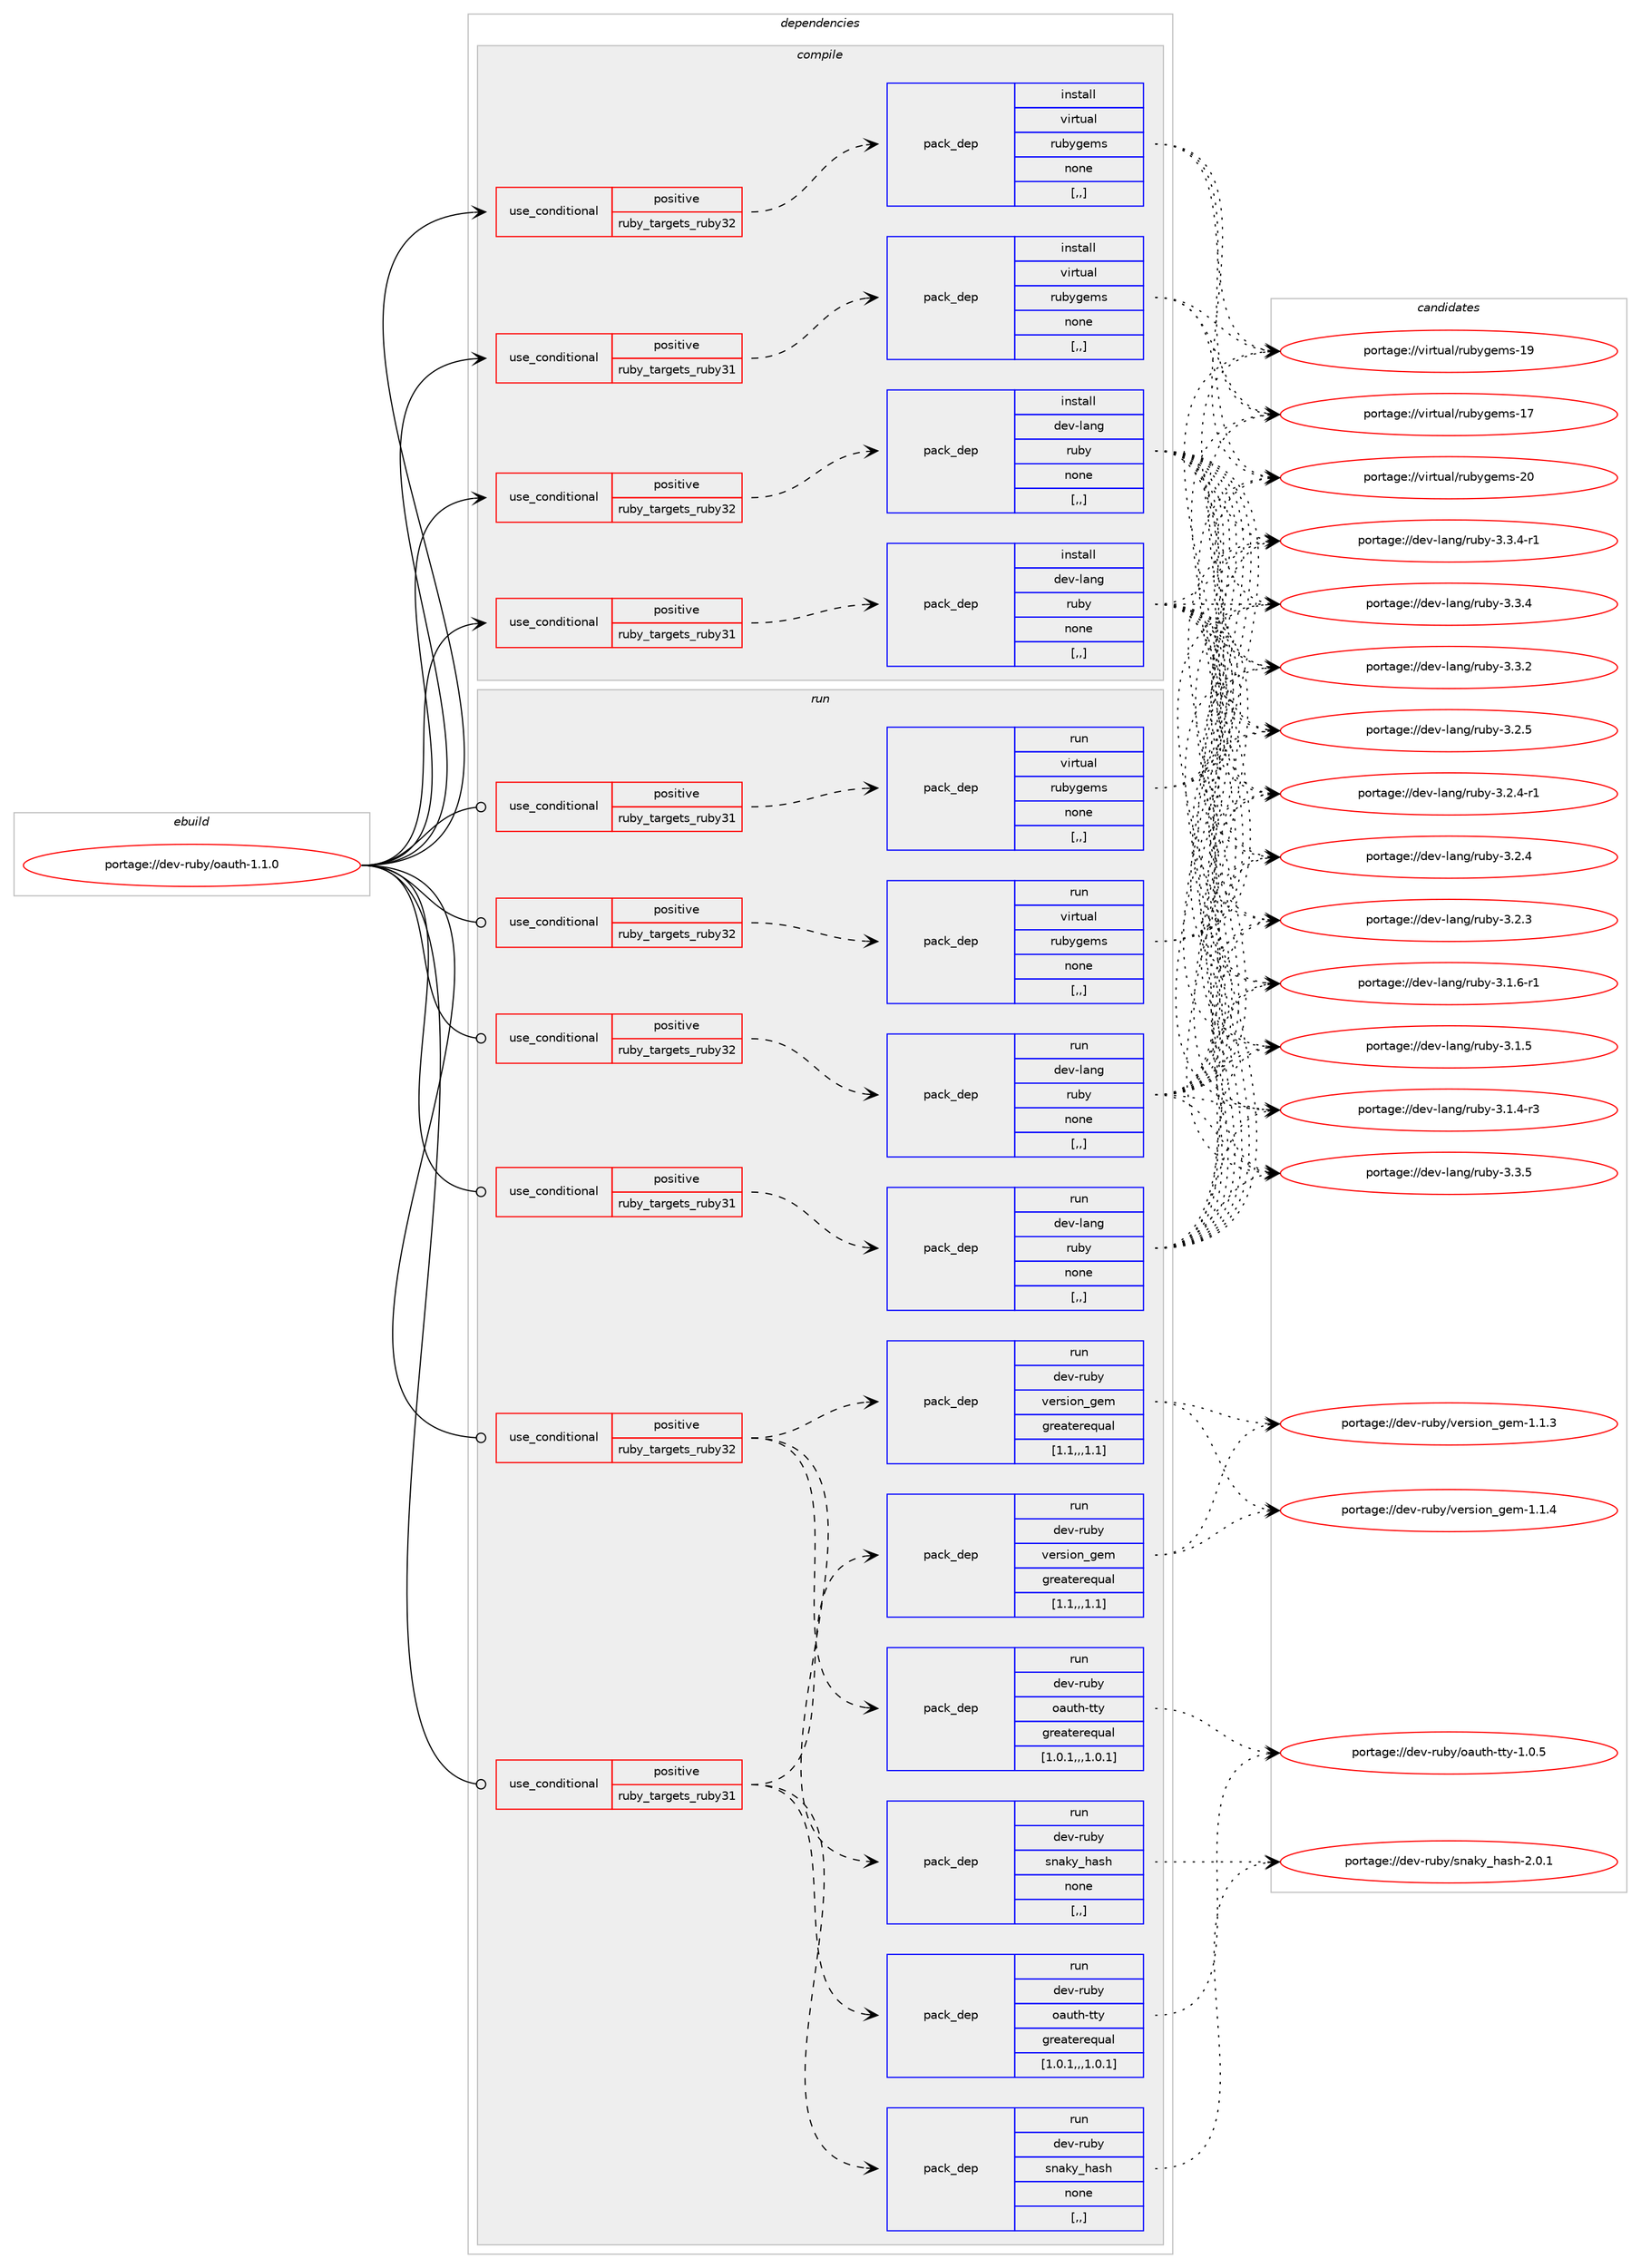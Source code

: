 digraph prolog {

# *************
# Graph options
# *************

newrank=true;
concentrate=true;
compound=true;
graph [rankdir=LR,fontname=Helvetica,fontsize=10,ranksep=1.5];#, ranksep=2.5, nodesep=0.2];
edge  [arrowhead=vee];
node  [fontname=Helvetica,fontsize=10];

# **********
# The ebuild
# **********

subgraph cluster_leftcol {
color=gray;
label=<<i>ebuild</i>>;
id [label="portage://dev-ruby/oauth-1.1.0", color=red, width=4, href="../dev-ruby/oauth-1.1.0.svg"];
}

# ****************
# The dependencies
# ****************

subgraph cluster_midcol {
color=gray;
label=<<i>dependencies</i>>;
subgraph cluster_compile {
fillcolor="#eeeeee";
style=filled;
label=<<i>compile</i>>;
subgraph cond183086 {
dependency689203 [label=<<TABLE BORDER="0" CELLBORDER="1" CELLSPACING="0" CELLPADDING="4"><TR><TD ROWSPAN="3" CELLPADDING="10">use_conditional</TD></TR><TR><TD>positive</TD></TR><TR><TD>ruby_targets_ruby31</TD></TR></TABLE>>, shape=none, color=red];
subgraph pack501180 {
dependency689204 [label=<<TABLE BORDER="0" CELLBORDER="1" CELLSPACING="0" CELLPADDING="4" WIDTH="220"><TR><TD ROWSPAN="6" CELLPADDING="30">pack_dep</TD></TR><TR><TD WIDTH="110">install</TD></TR><TR><TD>dev-lang</TD></TR><TR><TD>ruby</TD></TR><TR><TD>none</TD></TR><TR><TD>[,,]</TD></TR></TABLE>>, shape=none, color=blue];
}
dependency689203:e -> dependency689204:w [weight=20,style="dashed",arrowhead="vee"];
}
id:e -> dependency689203:w [weight=20,style="solid",arrowhead="vee"];
subgraph cond183087 {
dependency689205 [label=<<TABLE BORDER="0" CELLBORDER="1" CELLSPACING="0" CELLPADDING="4"><TR><TD ROWSPAN="3" CELLPADDING="10">use_conditional</TD></TR><TR><TD>positive</TD></TR><TR><TD>ruby_targets_ruby31</TD></TR></TABLE>>, shape=none, color=red];
subgraph pack501181 {
dependency689206 [label=<<TABLE BORDER="0" CELLBORDER="1" CELLSPACING="0" CELLPADDING="4" WIDTH="220"><TR><TD ROWSPAN="6" CELLPADDING="30">pack_dep</TD></TR><TR><TD WIDTH="110">install</TD></TR><TR><TD>virtual</TD></TR><TR><TD>rubygems</TD></TR><TR><TD>none</TD></TR><TR><TD>[,,]</TD></TR></TABLE>>, shape=none, color=blue];
}
dependency689205:e -> dependency689206:w [weight=20,style="dashed",arrowhead="vee"];
}
id:e -> dependency689205:w [weight=20,style="solid",arrowhead="vee"];
subgraph cond183088 {
dependency689207 [label=<<TABLE BORDER="0" CELLBORDER="1" CELLSPACING="0" CELLPADDING="4"><TR><TD ROWSPAN="3" CELLPADDING="10">use_conditional</TD></TR><TR><TD>positive</TD></TR><TR><TD>ruby_targets_ruby32</TD></TR></TABLE>>, shape=none, color=red];
subgraph pack501182 {
dependency689208 [label=<<TABLE BORDER="0" CELLBORDER="1" CELLSPACING="0" CELLPADDING="4" WIDTH="220"><TR><TD ROWSPAN="6" CELLPADDING="30">pack_dep</TD></TR><TR><TD WIDTH="110">install</TD></TR><TR><TD>dev-lang</TD></TR><TR><TD>ruby</TD></TR><TR><TD>none</TD></TR><TR><TD>[,,]</TD></TR></TABLE>>, shape=none, color=blue];
}
dependency689207:e -> dependency689208:w [weight=20,style="dashed",arrowhead="vee"];
}
id:e -> dependency689207:w [weight=20,style="solid",arrowhead="vee"];
subgraph cond183089 {
dependency689209 [label=<<TABLE BORDER="0" CELLBORDER="1" CELLSPACING="0" CELLPADDING="4"><TR><TD ROWSPAN="3" CELLPADDING="10">use_conditional</TD></TR><TR><TD>positive</TD></TR><TR><TD>ruby_targets_ruby32</TD></TR></TABLE>>, shape=none, color=red];
subgraph pack501183 {
dependency689210 [label=<<TABLE BORDER="0" CELLBORDER="1" CELLSPACING="0" CELLPADDING="4" WIDTH="220"><TR><TD ROWSPAN="6" CELLPADDING="30">pack_dep</TD></TR><TR><TD WIDTH="110">install</TD></TR><TR><TD>virtual</TD></TR><TR><TD>rubygems</TD></TR><TR><TD>none</TD></TR><TR><TD>[,,]</TD></TR></TABLE>>, shape=none, color=blue];
}
dependency689209:e -> dependency689210:w [weight=20,style="dashed",arrowhead="vee"];
}
id:e -> dependency689209:w [weight=20,style="solid",arrowhead="vee"];
}
subgraph cluster_compileandrun {
fillcolor="#eeeeee";
style=filled;
label=<<i>compile and run</i>>;
}
subgraph cluster_run {
fillcolor="#eeeeee";
style=filled;
label=<<i>run</i>>;
subgraph cond183090 {
dependency689211 [label=<<TABLE BORDER="0" CELLBORDER="1" CELLSPACING="0" CELLPADDING="4"><TR><TD ROWSPAN="3" CELLPADDING="10">use_conditional</TD></TR><TR><TD>positive</TD></TR><TR><TD>ruby_targets_ruby31</TD></TR></TABLE>>, shape=none, color=red];
subgraph pack501184 {
dependency689212 [label=<<TABLE BORDER="0" CELLBORDER="1" CELLSPACING="0" CELLPADDING="4" WIDTH="220"><TR><TD ROWSPAN="6" CELLPADDING="30">pack_dep</TD></TR><TR><TD WIDTH="110">run</TD></TR><TR><TD>dev-lang</TD></TR><TR><TD>ruby</TD></TR><TR><TD>none</TD></TR><TR><TD>[,,]</TD></TR></TABLE>>, shape=none, color=blue];
}
dependency689211:e -> dependency689212:w [weight=20,style="dashed",arrowhead="vee"];
}
id:e -> dependency689211:w [weight=20,style="solid",arrowhead="odot"];
subgraph cond183091 {
dependency689213 [label=<<TABLE BORDER="0" CELLBORDER="1" CELLSPACING="0" CELLPADDING="4"><TR><TD ROWSPAN="3" CELLPADDING="10">use_conditional</TD></TR><TR><TD>positive</TD></TR><TR><TD>ruby_targets_ruby31</TD></TR></TABLE>>, shape=none, color=red];
subgraph pack501185 {
dependency689214 [label=<<TABLE BORDER="0" CELLBORDER="1" CELLSPACING="0" CELLPADDING="4" WIDTH="220"><TR><TD ROWSPAN="6" CELLPADDING="30">pack_dep</TD></TR><TR><TD WIDTH="110">run</TD></TR><TR><TD>dev-ruby</TD></TR><TR><TD>oauth-tty</TD></TR><TR><TD>greaterequal</TD></TR><TR><TD>[1.0.1,,,1.0.1]</TD></TR></TABLE>>, shape=none, color=blue];
}
dependency689213:e -> dependency689214:w [weight=20,style="dashed",arrowhead="vee"];
subgraph pack501186 {
dependency689215 [label=<<TABLE BORDER="0" CELLBORDER="1" CELLSPACING="0" CELLPADDING="4" WIDTH="220"><TR><TD ROWSPAN="6" CELLPADDING="30">pack_dep</TD></TR><TR><TD WIDTH="110">run</TD></TR><TR><TD>dev-ruby</TD></TR><TR><TD>snaky_hash</TD></TR><TR><TD>none</TD></TR><TR><TD>[,,]</TD></TR></TABLE>>, shape=none, color=blue];
}
dependency689213:e -> dependency689215:w [weight=20,style="dashed",arrowhead="vee"];
subgraph pack501187 {
dependency689216 [label=<<TABLE BORDER="0" CELLBORDER="1" CELLSPACING="0" CELLPADDING="4" WIDTH="220"><TR><TD ROWSPAN="6" CELLPADDING="30">pack_dep</TD></TR><TR><TD WIDTH="110">run</TD></TR><TR><TD>dev-ruby</TD></TR><TR><TD>version_gem</TD></TR><TR><TD>greaterequal</TD></TR><TR><TD>[1.1,,,1.1]</TD></TR></TABLE>>, shape=none, color=blue];
}
dependency689213:e -> dependency689216:w [weight=20,style="dashed",arrowhead="vee"];
}
id:e -> dependency689213:w [weight=20,style="solid",arrowhead="odot"];
subgraph cond183092 {
dependency689217 [label=<<TABLE BORDER="0" CELLBORDER="1" CELLSPACING="0" CELLPADDING="4"><TR><TD ROWSPAN="3" CELLPADDING="10">use_conditional</TD></TR><TR><TD>positive</TD></TR><TR><TD>ruby_targets_ruby31</TD></TR></TABLE>>, shape=none, color=red];
subgraph pack501188 {
dependency689218 [label=<<TABLE BORDER="0" CELLBORDER="1" CELLSPACING="0" CELLPADDING="4" WIDTH="220"><TR><TD ROWSPAN="6" CELLPADDING="30">pack_dep</TD></TR><TR><TD WIDTH="110">run</TD></TR><TR><TD>virtual</TD></TR><TR><TD>rubygems</TD></TR><TR><TD>none</TD></TR><TR><TD>[,,]</TD></TR></TABLE>>, shape=none, color=blue];
}
dependency689217:e -> dependency689218:w [weight=20,style="dashed",arrowhead="vee"];
}
id:e -> dependency689217:w [weight=20,style="solid",arrowhead="odot"];
subgraph cond183093 {
dependency689219 [label=<<TABLE BORDER="0" CELLBORDER="1" CELLSPACING="0" CELLPADDING="4"><TR><TD ROWSPAN="3" CELLPADDING="10">use_conditional</TD></TR><TR><TD>positive</TD></TR><TR><TD>ruby_targets_ruby32</TD></TR></TABLE>>, shape=none, color=red];
subgraph pack501189 {
dependency689220 [label=<<TABLE BORDER="0" CELLBORDER="1" CELLSPACING="0" CELLPADDING="4" WIDTH="220"><TR><TD ROWSPAN="6" CELLPADDING="30">pack_dep</TD></TR><TR><TD WIDTH="110">run</TD></TR><TR><TD>dev-lang</TD></TR><TR><TD>ruby</TD></TR><TR><TD>none</TD></TR><TR><TD>[,,]</TD></TR></TABLE>>, shape=none, color=blue];
}
dependency689219:e -> dependency689220:w [weight=20,style="dashed",arrowhead="vee"];
}
id:e -> dependency689219:w [weight=20,style="solid",arrowhead="odot"];
subgraph cond183094 {
dependency689221 [label=<<TABLE BORDER="0" CELLBORDER="1" CELLSPACING="0" CELLPADDING="4"><TR><TD ROWSPAN="3" CELLPADDING="10">use_conditional</TD></TR><TR><TD>positive</TD></TR><TR><TD>ruby_targets_ruby32</TD></TR></TABLE>>, shape=none, color=red];
subgraph pack501190 {
dependency689222 [label=<<TABLE BORDER="0" CELLBORDER="1" CELLSPACING="0" CELLPADDING="4" WIDTH="220"><TR><TD ROWSPAN="6" CELLPADDING="30">pack_dep</TD></TR><TR><TD WIDTH="110">run</TD></TR><TR><TD>dev-ruby</TD></TR><TR><TD>oauth-tty</TD></TR><TR><TD>greaterequal</TD></TR><TR><TD>[1.0.1,,,1.0.1]</TD></TR></TABLE>>, shape=none, color=blue];
}
dependency689221:e -> dependency689222:w [weight=20,style="dashed",arrowhead="vee"];
subgraph pack501191 {
dependency689223 [label=<<TABLE BORDER="0" CELLBORDER="1" CELLSPACING="0" CELLPADDING="4" WIDTH="220"><TR><TD ROWSPAN="6" CELLPADDING="30">pack_dep</TD></TR><TR><TD WIDTH="110">run</TD></TR><TR><TD>dev-ruby</TD></TR><TR><TD>snaky_hash</TD></TR><TR><TD>none</TD></TR><TR><TD>[,,]</TD></TR></TABLE>>, shape=none, color=blue];
}
dependency689221:e -> dependency689223:w [weight=20,style="dashed",arrowhead="vee"];
subgraph pack501192 {
dependency689224 [label=<<TABLE BORDER="0" CELLBORDER="1" CELLSPACING="0" CELLPADDING="4" WIDTH="220"><TR><TD ROWSPAN="6" CELLPADDING="30">pack_dep</TD></TR><TR><TD WIDTH="110">run</TD></TR><TR><TD>dev-ruby</TD></TR><TR><TD>version_gem</TD></TR><TR><TD>greaterequal</TD></TR><TR><TD>[1.1,,,1.1]</TD></TR></TABLE>>, shape=none, color=blue];
}
dependency689221:e -> dependency689224:w [weight=20,style="dashed",arrowhead="vee"];
}
id:e -> dependency689221:w [weight=20,style="solid",arrowhead="odot"];
subgraph cond183095 {
dependency689225 [label=<<TABLE BORDER="0" CELLBORDER="1" CELLSPACING="0" CELLPADDING="4"><TR><TD ROWSPAN="3" CELLPADDING="10">use_conditional</TD></TR><TR><TD>positive</TD></TR><TR><TD>ruby_targets_ruby32</TD></TR></TABLE>>, shape=none, color=red];
subgraph pack501193 {
dependency689226 [label=<<TABLE BORDER="0" CELLBORDER="1" CELLSPACING="0" CELLPADDING="4" WIDTH="220"><TR><TD ROWSPAN="6" CELLPADDING="30">pack_dep</TD></TR><TR><TD WIDTH="110">run</TD></TR><TR><TD>virtual</TD></TR><TR><TD>rubygems</TD></TR><TR><TD>none</TD></TR><TR><TD>[,,]</TD></TR></TABLE>>, shape=none, color=blue];
}
dependency689225:e -> dependency689226:w [weight=20,style="dashed",arrowhead="vee"];
}
id:e -> dependency689225:w [weight=20,style="solid",arrowhead="odot"];
}
}

# **************
# The candidates
# **************

subgraph cluster_choices {
rank=same;
color=gray;
label=<<i>candidates</i>>;

subgraph choice501180 {
color=black;
nodesep=1;
choice10010111845108971101034711411798121455146514653 [label="portage://dev-lang/ruby-3.3.5", color=red, width=4,href="../dev-lang/ruby-3.3.5.svg"];
choice100101118451089711010347114117981214551465146524511449 [label="portage://dev-lang/ruby-3.3.4-r1", color=red, width=4,href="../dev-lang/ruby-3.3.4-r1.svg"];
choice10010111845108971101034711411798121455146514652 [label="portage://dev-lang/ruby-3.3.4", color=red, width=4,href="../dev-lang/ruby-3.3.4.svg"];
choice10010111845108971101034711411798121455146514650 [label="portage://dev-lang/ruby-3.3.2", color=red, width=4,href="../dev-lang/ruby-3.3.2.svg"];
choice10010111845108971101034711411798121455146504653 [label="portage://dev-lang/ruby-3.2.5", color=red, width=4,href="../dev-lang/ruby-3.2.5.svg"];
choice100101118451089711010347114117981214551465046524511449 [label="portage://dev-lang/ruby-3.2.4-r1", color=red, width=4,href="../dev-lang/ruby-3.2.4-r1.svg"];
choice10010111845108971101034711411798121455146504652 [label="portage://dev-lang/ruby-3.2.4", color=red, width=4,href="../dev-lang/ruby-3.2.4.svg"];
choice10010111845108971101034711411798121455146504651 [label="portage://dev-lang/ruby-3.2.3", color=red, width=4,href="../dev-lang/ruby-3.2.3.svg"];
choice100101118451089711010347114117981214551464946544511449 [label="portage://dev-lang/ruby-3.1.6-r1", color=red, width=4,href="../dev-lang/ruby-3.1.6-r1.svg"];
choice10010111845108971101034711411798121455146494653 [label="portage://dev-lang/ruby-3.1.5", color=red, width=4,href="../dev-lang/ruby-3.1.5.svg"];
choice100101118451089711010347114117981214551464946524511451 [label="portage://dev-lang/ruby-3.1.4-r3", color=red, width=4,href="../dev-lang/ruby-3.1.4-r3.svg"];
dependency689204:e -> choice10010111845108971101034711411798121455146514653:w [style=dotted,weight="100"];
dependency689204:e -> choice100101118451089711010347114117981214551465146524511449:w [style=dotted,weight="100"];
dependency689204:e -> choice10010111845108971101034711411798121455146514652:w [style=dotted,weight="100"];
dependency689204:e -> choice10010111845108971101034711411798121455146514650:w [style=dotted,weight="100"];
dependency689204:e -> choice10010111845108971101034711411798121455146504653:w [style=dotted,weight="100"];
dependency689204:e -> choice100101118451089711010347114117981214551465046524511449:w [style=dotted,weight="100"];
dependency689204:e -> choice10010111845108971101034711411798121455146504652:w [style=dotted,weight="100"];
dependency689204:e -> choice10010111845108971101034711411798121455146504651:w [style=dotted,weight="100"];
dependency689204:e -> choice100101118451089711010347114117981214551464946544511449:w [style=dotted,weight="100"];
dependency689204:e -> choice10010111845108971101034711411798121455146494653:w [style=dotted,weight="100"];
dependency689204:e -> choice100101118451089711010347114117981214551464946524511451:w [style=dotted,weight="100"];
}
subgraph choice501181 {
color=black;
nodesep=1;
choice118105114116117971084711411798121103101109115455048 [label="portage://virtual/rubygems-20", color=red, width=4,href="../virtual/rubygems-20.svg"];
choice118105114116117971084711411798121103101109115454957 [label="portage://virtual/rubygems-19", color=red, width=4,href="../virtual/rubygems-19.svg"];
choice118105114116117971084711411798121103101109115454955 [label="portage://virtual/rubygems-17", color=red, width=4,href="../virtual/rubygems-17.svg"];
dependency689206:e -> choice118105114116117971084711411798121103101109115455048:w [style=dotted,weight="100"];
dependency689206:e -> choice118105114116117971084711411798121103101109115454957:w [style=dotted,weight="100"];
dependency689206:e -> choice118105114116117971084711411798121103101109115454955:w [style=dotted,weight="100"];
}
subgraph choice501182 {
color=black;
nodesep=1;
choice10010111845108971101034711411798121455146514653 [label="portage://dev-lang/ruby-3.3.5", color=red, width=4,href="../dev-lang/ruby-3.3.5.svg"];
choice100101118451089711010347114117981214551465146524511449 [label="portage://dev-lang/ruby-3.3.4-r1", color=red, width=4,href="../dev-lang/ruby-3.3.4-r1.svg"];
choice10010111845108971101034711411798121455146514652 [label="portage://dev-lang/ruby-3.3.4", color=red, width=4,href="../dev-lang/ruby-3.3.4.svg"];
choice10010111845108971101034711411798121455146514650 [label="portage://dev-lang/ruby-3.3.2", color=red, width=4,href="../dev-lang/ruby-3.3.2.svg"];
choice10010111845108971101034711411798121455146504653 [label="portage://dev-lang/ruby-3.2.5", color=red, width=4,href="../dev-lang/ruby-3.2.5.svg"];
choice100101118451089711010347114117981214551465046524511449 [label="portage://dev-lang/ruby-3.2.4-r1", color=red, width=4,href="../dev-lang/ruby-3.2.4-r1.svg"];
choice10010111845108971101034711411798121455146504652 [label="portage://dev-lang/ruby-3.2.4", color=red, width=4,href="../dev-lang/ruby-3.2.4.svg"];
choice10010111845108971101034711411798121455146504651 [label="portage://dev-lang/ruby-3.2.3", color=red, width=4,href="../dev-lang/ruby-3.2.3.svg"];
choice100101118451089711010347114117981214551464946544511449 [label="portage://dev-lang/ruby-3.1.6-r1", color=red, width=4,href="../dev-lang/ruby-3.1.6-r1.svg"];
choice10010111845108971101034711411798121455146494653 [label="portage://dev-lang/ruby-3.1.5", color=red, width=4,href="../dev-lang/ruby-3.1.5.svg"];
choice100101118451089711010347114117981214551464946524511451 [label="portage://dev-lang/ruby-3.1.4-r3", color=red, width=4,href="../dev-lang/ruby-3.1.4-r3.svg"];
dependency689208:e -> choice10010111845108971101034711411798121455146514653:w [style=dotted,weight="100"];
dependency689208:e -> choice100101118451089711010347114117981214551465146524511449:w [style=dotted,weight="100"];
dependency689208:e -> choice10010111845108971101034711411798121455146514652:w [style=dotted,weight="100"];
dependency689208:e -> choice10010111845108971101034711411798121455146514650:w [style=dotted,weight="100"];
dependency689208:e -> choice10010111845108971101034711411798121455146504653:w [style=dotted,weight="100"];
dependency689208:e -> choice100101118451089711010347114117981214551465046524511449:w [style=dotted,weight="100"];
dependency689208:e -> choice10010111845108971101034711411798121455146504652:w [style=dotted,weight="100"];
dependency689208:e -> choice10010111845108971101034711411798121455146504651:w [style=dotted,weight="100"];
dependency689208:e -> choice100101118451089711010347114117981214551464946544511449:w [style=dotted,weight="100"];
dependency689208:e -> choice10010111845108971101034711411798121455146494653:w [style=dotted,weight="100"];
dependency689208:e -> choice100101118451089711010347114117981214551464946524511451:w [style=dotted,weight="100"];
}
subgraph choice501183 {
color=black;
nodesep=1;
choice118105114116117971084711411798121103101109115455048 [label="portage://virtual/rubygems-20", color=red, width=4,href="../virtual/rubygems-20.svg"];
choice118105114116117971084711411798121103101109115454957 [label="portage://virtual/rubygems-19", color=red, width=4,href="../virtual/rubygems-19.svg"];
choice118105114116117971084711411798121103101109115454955 [label="portage://virtual/rubygems-17", color=red, width=4,href="../virtual/rubygems-17.svg"];
dependency689210:e -> choice118105114116117971084711411798121103101109115455048:w [style=dotted,weight="100"];
dependency689210:e -> choice118105114116117971084711411798121103101109115454957:w [style=dotted,weight="100"];
dependency689210:e -> choice118105114116117971084711411798121103101109115454955:w [style=dotted,weight="100"];
}
subgraph choice501184 {
color=black;
nodesep=1;
choice10010111845108971101034711411798121455146514653 [label="portage://dev-lang/ruby-3.3.5", color=red, width=4,href="../dev-lang/ruby-3.3.5.svg"];
choice100101118451089711010347114117981214551465146524511449 [label="portage://dev-lang/ruby-3.3.4-r1", color=red, width=4,href="../dev-lang/ruby-3.3.4-r1.svg"];
choice10010111845108971101034711411798121455146514652 [label="portage://dev-lang/ruby-3.3.4", color=red, width=4,href="../dev-lang/ruby-3.3.4.svg"];
choice10010111845108971101034711411798121455146514650 [label="portage://dev-lang/ruby-3.3.2", color=red, width=4,href="../dev-lang/ruby-3.3.2.svg"];
choice10010111845108971101034711411798121455146504653 [label="portage://dev-lang/ruby-3.2.5", color=red, width=4,href="../dev-lang/ruby-3.2.5.svg"];
choice100101118451089711010347114117981214551465046524511449 [label="portage://dev-lang/ruby-3.2.4-r1", color=red, width=4,href="../dev-lang/ruby-3.2.4-r1.svg"];
choice10010111845108971101034711411798121455146504652 [label="portage://dev-lang/ruby-3.2.4", color=red, width=4,href="../dev-lang/ruby-3.2.4.svg"];
choice10010111845108971101034711411798121455146504651 [label="portage://dev-lang/ruby-3.2.3", color=red, width=4,href="../dev-lang/ruby-3.2.3.svg"];
choice100101118451089711010347114117981214551464946544511449 [label="portage://dev-lang/ruby-3.1.6-r1", color=red, width=4,href="../dev-lang/ruby-3.1.6-r1.svg"];
choice10010111845108971101034711411798121455146494653 [label="portage://dev-lang/ruby-3.1.5", color=red, width=4,href="../dev-lang/ruby-3.1.5.svg"];
choice100101118451089711010347114117981214551464946524511451 [label="portage://dev-lang/ruby-3.1.4-r3", color=red, width=4,href="../dev-lang/ruby-3.1.4-r3.svg"];
dependency689212:e -> choice10010111845108971101034711411798121455146514653:w [style=dotted,weight="100"];
dependency689212:e -> choice100101118451089711010347114117981214551465146524511449:w [style=dotted,weight="100"];
dependency689212:e -> choice10010111845108971101034711411798121455146514652:w [style=dotted,weight="100"];
dependency689212:e -> choice10010111845108971101034711411798121455146514650:w [style=dotted,weight="100"];
dependency689212:e -> choice10010111845108971101034711411798121455146504653:w [style=dotted,weight="100"];
dependency689212:e -> choice100101118451089711010347114117981214551465046524511449:w [style=dotted,weight="100"];
dependency689212:e -> choice10010111845108971101034711411798121455146504652:w [style=dotted,weight="100"];
dependency689212:e -> choice10010111845108971101034711411798121455146504651:w [style=dotted,weight="100"];
dependency689212:e -> choice100101118451089711010347114117981214551464946544511449:w [style=dotted,weight="100"];
dependency689212:e -> choice10010111845108971101034711411798121455146494653:w [style=dotted,weight="100"];
dependency689212:e -> choice100101118451089711010347114117981214551464946524511451:w [style=dotted,weight="100"];
}
subgraph choice501185 {
color=black;
nodesep=1;
choice1001011184511411798121471119711711610445116116121454946484653 [label="portage://dev-ruby/oauth-tty-1.0.5", color=red, width=4,href="../dev-ruby/oauth-tty-1.0.5.svg"];
dependency689214:e -> choice1001011184511411798121471119711711610445116116121454946484653:w [style=dotted,weight="100"];
}
subgraph choice501186 {
color=black;
nodesep=1;
choice100101118451141179812147115110971071219510497115104455046484649 [label="portage://dev-ruby/snaky_hash-2.0.1", color=red, width=4,href="../dev-ruby/snaky_hash-2.0.1.svg"];
dependency689215:e -> choice100101118451141179812147115110971071219510497115104455046484649:w [style=dotted,weight="100"];
}
subgraph choice501187 {
color=black;
nodesep=1;
choice10010111845114117981214711810111411510511111095103101109454946494652 [label="portage://dev-ruby/version_gem-1.1.4", color=red, width=4,href="../dev-ruby/version_gem-1.1.4.svg"];
choice10010111845114117981214711810111411510511111095103101109454946494651 [label="portage://dev-ruby/version_gem-1.1.3", color=red, width=4,href="../dev-ruby/version_gem-1.1.3.svg"];
dependency689216:e -> choice10010111845114117981214711810111411510511111095103101109454946494652:w [style=dotted,weight="100"];
dependency689216:e -> choice10010111845114117981214711810111411510511111095103101109454946494651:w [style=dotted,weight="100"];
}
subgraph choice501188 {
color=black;
nodesep=1;
choice118105114116117971084711411798121103101109115455048 [label="portage://virtual/rubygems-20", color=red, width=4,href="../virtual/rubygems-20.svg"];
choice118105114116117971084711411798121103101109115454957 [label="portage://virtual/rubygems-19", color=red, width=4,href="../virtual/rubygems-19.svg"];
choice118105114116117971084711411798121103101109115454955 [label="portage://virtual/rubygems-17", color=red, width=4,href="../virtual/rubygems-17.svg"];
dependency689218:e -> choice118105114116117971084711411798121103101109115455048:w [style=dotted,weight="100"];
dependency689218:e -> choice118105114116117971084711411798121103101109115454957:w [style=dotted,weight="100"];
dependency689218:e -> choice118105114116117971084711411798121103101109115454955:w [style=dotted,weight="100"];
}
subgraph choice501189 {
color=black;
nodesep=1;
choice10010111845108971101034711411798121455146514653 [label="portage://dev-lang/ruby-3.3.5", color=red, width=4,href="../dev-lang/ruby-3.3.5.svg"];
choice100101118451089711010347114117981214551465146524511449 [label="portage://dev-lang/ruby-3.3.4-r1", color=red, width=4,href="../dev-lang/ruby-3.3.4-r1.svg"];
choice10010111845108971101034711411798121455146514652 [label="portage://dev-lang/ruby-3.3.4", color=red, width=4,href="../dev-lang/ruby-3.3.4.svg"];
choice10010111845108971101034711411798121455146514650 [label="portage://dev-lang/ruby-3.3.2", color=red, width=4,href="../dev-lang/ruby-3.3.2.svg"];
choice10010111845108971101034711411798121455146504653 [label="portage://dev-lang/ruby-3.2.5", color=red, width=4,href="../dev-lang/ruby-3.2.5.svg"];
choice100101118451089711010347114117981214551465046524511449 [label="portage://dev-lang/ruby-3.2.4-r1", color=red, width=4,href="../dev-lang/ruby-3.2.4-r1.svg"];
choice10010111845108971101034711411798121455146504652 [label="portage://dev-lang/ruby-3.2.4", color=red, width=4,href="../dev-lang/ruby-3.2.4.svg"];
choice10010111845108971101034711411798121455146504651 [label="portage://dev-lang/ruby-3.2.3", color=red, width=4,href="../dev-lang/ruby-3.2.3.svg"];
choice100101118451089711010347114117981214551464946544511449 [label="portage://dev-lang/ruby-3.1.6-r1", color=red, width=4,href="../dev-lang/ruby-3.1.6-r1.svg"];
choice10010111845108971101034711411798121455146494653 [label="portage://dev-lang/ruby-3.1.5", color=red, width=4,href="../dev-lang/ruby-3.1.5.svg"];
choice100101118451089711010347114117981214551464946524511451 [label="portage://dev-lang/ruby-3.1.4-r3", color=red, width=4,href="../dev-lang/ruby-3.1.4-r3.svg"];
dependency689220:e -> choice10010111845108971101034711411798121455146514653:w [style=dotted,weight="100"];
dependency689220:e -> choice100101118451089711010347114117981214551465146524511449:w [style=dotted,weight="100"];
dependency689220:e -> choice10010111845108971101034711411798121455146514652:w [style=dotted,weight="100"];
dependency689220:e -> choice10010111845108971101034711411798121455146514650:w [style=dotted,weight="100"];
dependency689220:e -> choice10010111845108971101034711411798121455146504653:w [style=dotted,weight="100"];
dependency689220:e -> choice100101118451089711010347114117981214551465046524511449:w [style=dotted,weight="100"];
dependency689220:e -> choice10010111845108971101034711411798121455146504652:w [style=dotted,weight="100"];
dependency689220:e -> choice10010111845108971101034711411798121455146504651:w [style=dotted,weight="100"];
dependency689220:e -> choice100101118451089711010347114117981214551464946544511449:w [style=dotted,weight="100"];
dependency689220:e -> choice10010111845108971101034711411798121455146494653:w [style=dotted,weight="100"];
dependency689220:e -> choice100101118451089711010347114117981214551464946524511451:w [style=dotted,weight="100"];
}
subgraph choice501190 {
color=black;
nodesep=1;
choice1001011184511411798121471119711711610445116116121454946484653 [label="portage://dev-ruby/oauth-tty-1.0.5", color=red, width=4,href="../dev-ruby/oauth-tty-1.0.5.svg"];
dependency689222:e -> choice1001011184511411798121471119711711610445116116121454946484653:w [style=dotted,weight="100"];
}
subgraph choice501191 {
color=black;
nodesep=1;
choice100101118451141179812147115110971071219510497115104455046484649 [label="portage://dev-ruby/snaky_hash-2.0.1", color=red, width=4,href="../dev-ruby/snaky_hash-2.0.1.svg"];
dependency689223:e -> choice100101118451141179812147115110971071219510497115104455046484649:w [style=dotted,weight="100"];
}
subgraph choice501192 {
color=black;
nodesep=1;
choice10010111845114117981214711810111411510511111095103101109454946494652 [label="portage://dev-ruby/version_gem-1.1.4", color=red, width=4,href="../dev-ruby/version_gem-1.1.4.svg"];
choice10010111845114117981214711810111411510511111095103101109454946494651 [label="portage://dev-ruby/version_gem-1.1.3", color=red, width=4,href="../dev-ruby/version_gem-1.1.3.svg"];
dependency689224:e -> choice10010111845114117981214711810111411510511111095103101109454946494652:w [style=dotted,weight="100"];
dependency689224:e -> choice10010111845114117981214711810111411510511111095103101109454946494651:w [style=dotted,weight="100"];
}
subgraph choice501193 {
color=black;
nodesep=1;
choice118105114116117971084711411798121103101109115455048 [label="portage://virtual/rubygems-20", color=red, width=4,href="../virtual/rubygems-20.svg"];
choice118105114116117971084711411798121103101109115454957 [label="portage://virtual/rubygems-19", color=red, width=4,href="../virtual/rubygems-19.svg"];
choice118105114116117971084711411798121103101109115454955 [label="portage://virtual/rubygems-17", color=red, width=4,href="../virtual/rubygems-17.svg"];
dependency689226:e -> choice118105114116117971084711411798121103101109115455048:w [style=dotted,weight="100"];
dependency689226:e -> choice118105114116117971084711411798121103101109115454957:w [style=dotted,weight="100"];
dependency689226:e -> choice118105114116117971084711411798121103101109115454955:w [style=dotted,weight="100"];
}
}

}
